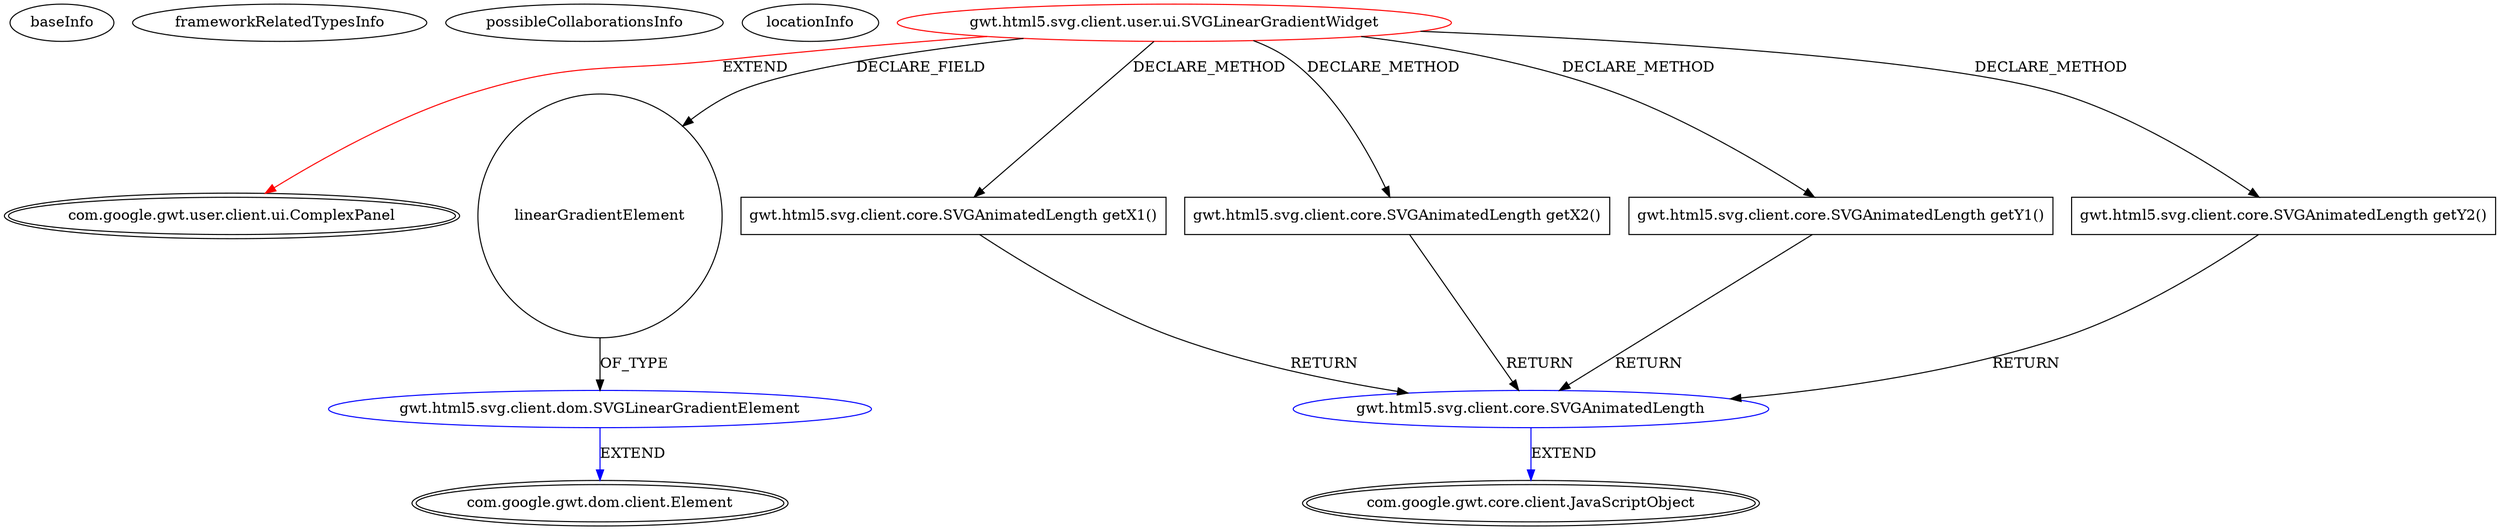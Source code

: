 digraph {
baseInfo[graphId=3989,category="extension_graph",isAnonymous=false,possibleRelation=true]
frameworkRelatedTypesInfo[0="com.google.gwt.user.client.ui.ComplexPanel"]
possibleCollaborationsInfo[0="3989~CLIENT_METHOD_DECLARATION-RETURN_TYPE-CLIENT_METHOD_DECLARATION-RETURN_TYPE-CLIENT_METHOD_DECLARATION-RETURN_TYPE-CLIENT_METHOD_DECLARATION-RETURN_TYPE-~com.google.gwt.user.client.ui.ComplexPanel ~com.google.gwt.core.client.JavaScriptObject ~false~false",1="3989~FIELD_DECLARATION-~com.google.gwt.user.client.ui.ComplexPanel ~com.google.gwt.dom.client.Element ~false~false"]
locationInfo[projectName="mguiral-GwtSvgLib",filePath="/mguiral-GwtSvgLib/GwtSvgLib-master/src/gwt/html5/svg/client/user/ui/SVGLinearGradientWidget.java",contextSignature="SVGLinearGradientWidget",graphId="3989"]
0[label="gwt.html5.svg.client.user.ui.SVGLinearGradientWidget",vertexType="ROOT_CLIENT_CLASS_DECLARATION",isFrameworkType=false,color=red]
1[label="com.google.gwt.user.client.ui.ComplexPanel",vertexType="FRAMEWORK_CLASS_TYPE",isFrameworkType=true,peripheries=2]
2[label="linearGradientElement",vertexType="FIELD_DECLARATION",isFrameworkType=false,shape=circle]
3[label="gwt.html5.svg.client.dom.SVGLinearGradientElement",vertexType="REFERENCE_CLIENT_CLASS_DECLARATION",isFrameworkType=false,color=blue]
4[label="com.google.gwt.dom.client.Element",vertexType="FRAMEWORK_CLASS_TYPE",isFrameworkType=true,peripheries=2]
5[label="gwt.html5.svg.client.core.SVGAnimatedLength getX1()",vertexType="CLIENT_METHOD_DECLARATION",isFrameworkType=false,shape=box]
6[label="gwt.html5.svg.client.core.SVGAnimatedLength",vertexType="REFERENCE_CLIENT_CLASS_DECLARATION",isFrameworkType=false,color=blue]
7[label="com.google.gwt.core.client.JavaScriptObject",vertexType="FRAMEWORK_CLASS_TYPE",isFrameworkType=true,peripheries=2]
8[label="gwt.html5.svg.client.core.SVGAnimatedLength getX2()",vertexType="CLIENT_METHOD_DECLARATION",isFrameworkType=false,shape=box]
10[label="gwt.html5.svg.client.core.SVGAnimatedLength getY1()",vertexType="CLIENT_METHOD_DECLARATION",isFrameworkType=false,shape=box]
12[label="gwt.html5.svg.client.core.SVGAnimatedLength getY2()",vertexType="CLIENT_METHOD_DECLARATION",isFrameworkType=false,shape=box]
0->1[label="EXTEND",color=red]
0->2[label="DECLARE_FIELD"]
3->4[label="EXTEND",color=blue]
2->3[label="OF_TYPE"]
0->5[label="DECLARE_METHOD"]
6->7[label="EXTEND",color=blue]
5->6[label="RETURN"]
0->8[label="DECLARE_METHOD"]
8->6[label="RETURN"]
0->10[label="DECLARE_METHOD"]
10->6[label="RETURN"]
0->12[label="DECLARE_METHOD"]
12->6[label="RETURN"]
}
